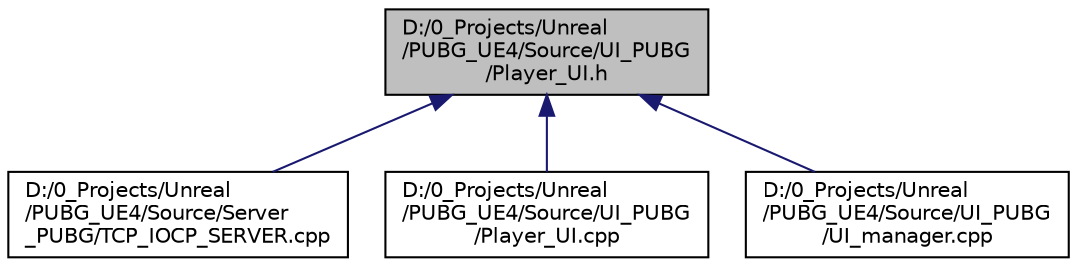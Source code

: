 digraph "D:/0_Projects/Unreal/PUBG_UE4/Source/UI_PUBG/Player_UI.h"
{
 // LATEX_PDF_SIZE
  edge [fontname="Helvetica",fontsize="10",labelfontname="Helvetica",labelfontsize="10"];
  node [fontname="Helvetica",fontsize="10",shape=record];
  Node1 [label="D:/0_Projects/Unreal\l/PUBG_UE4/Source/UI_PUBG\l/Player_UI.h",height=0.2,width=0.4,color="black", fillcolor="grey75", style="filled", fontcolor="black",tooltip="메인 플레이어 UI"];
  Node1 -> Node2 [dir="back",color="midnightblue",fontsize="10",style="solid",fontname="Helvetica"];
  Node2 [label="D:/0_Projects/Unreal\l/PUBG_UE4/Source/Server\l_PUBG/TCP_IOCP_SERVER.cpp",height=0.2,width=0.4,color="black", fillcolor="white", style="filled",URL="$_t_c_p___i_o_c_p___s_e_r_v_e_r_8cpp.html",tooltip=" "];
  Node1 -> Node3 [dir="back",color="midnightblue",fontsize="10",style="solid",fontname="Helvetica"];
  Node3 [label="D:/0_Projects/Unreal\l/PUBG_UE4/Source/UI_PUBG\l/Player_UI.cpp",height=0.2,width=0.4,color="black", fillcolor="white", style="filled",URL="$_player___u_i_8cpp.html",tooltip=" "];
  Node1 -> Node4 [dir="back",color="midnightblue",fontsize="10",style="solid",fontname="Helvetica"];
  Node4 [label="D:/0_Projects/Unreal\l/PUBG_UE4/Source/UI_PUBG\l/UI_manager.cpp",height=0.2,width=0.4,color="black", fillcolor="white", style="filled",URL="$_u_i__manager_8cpp.html",tooltip=" "];
}
